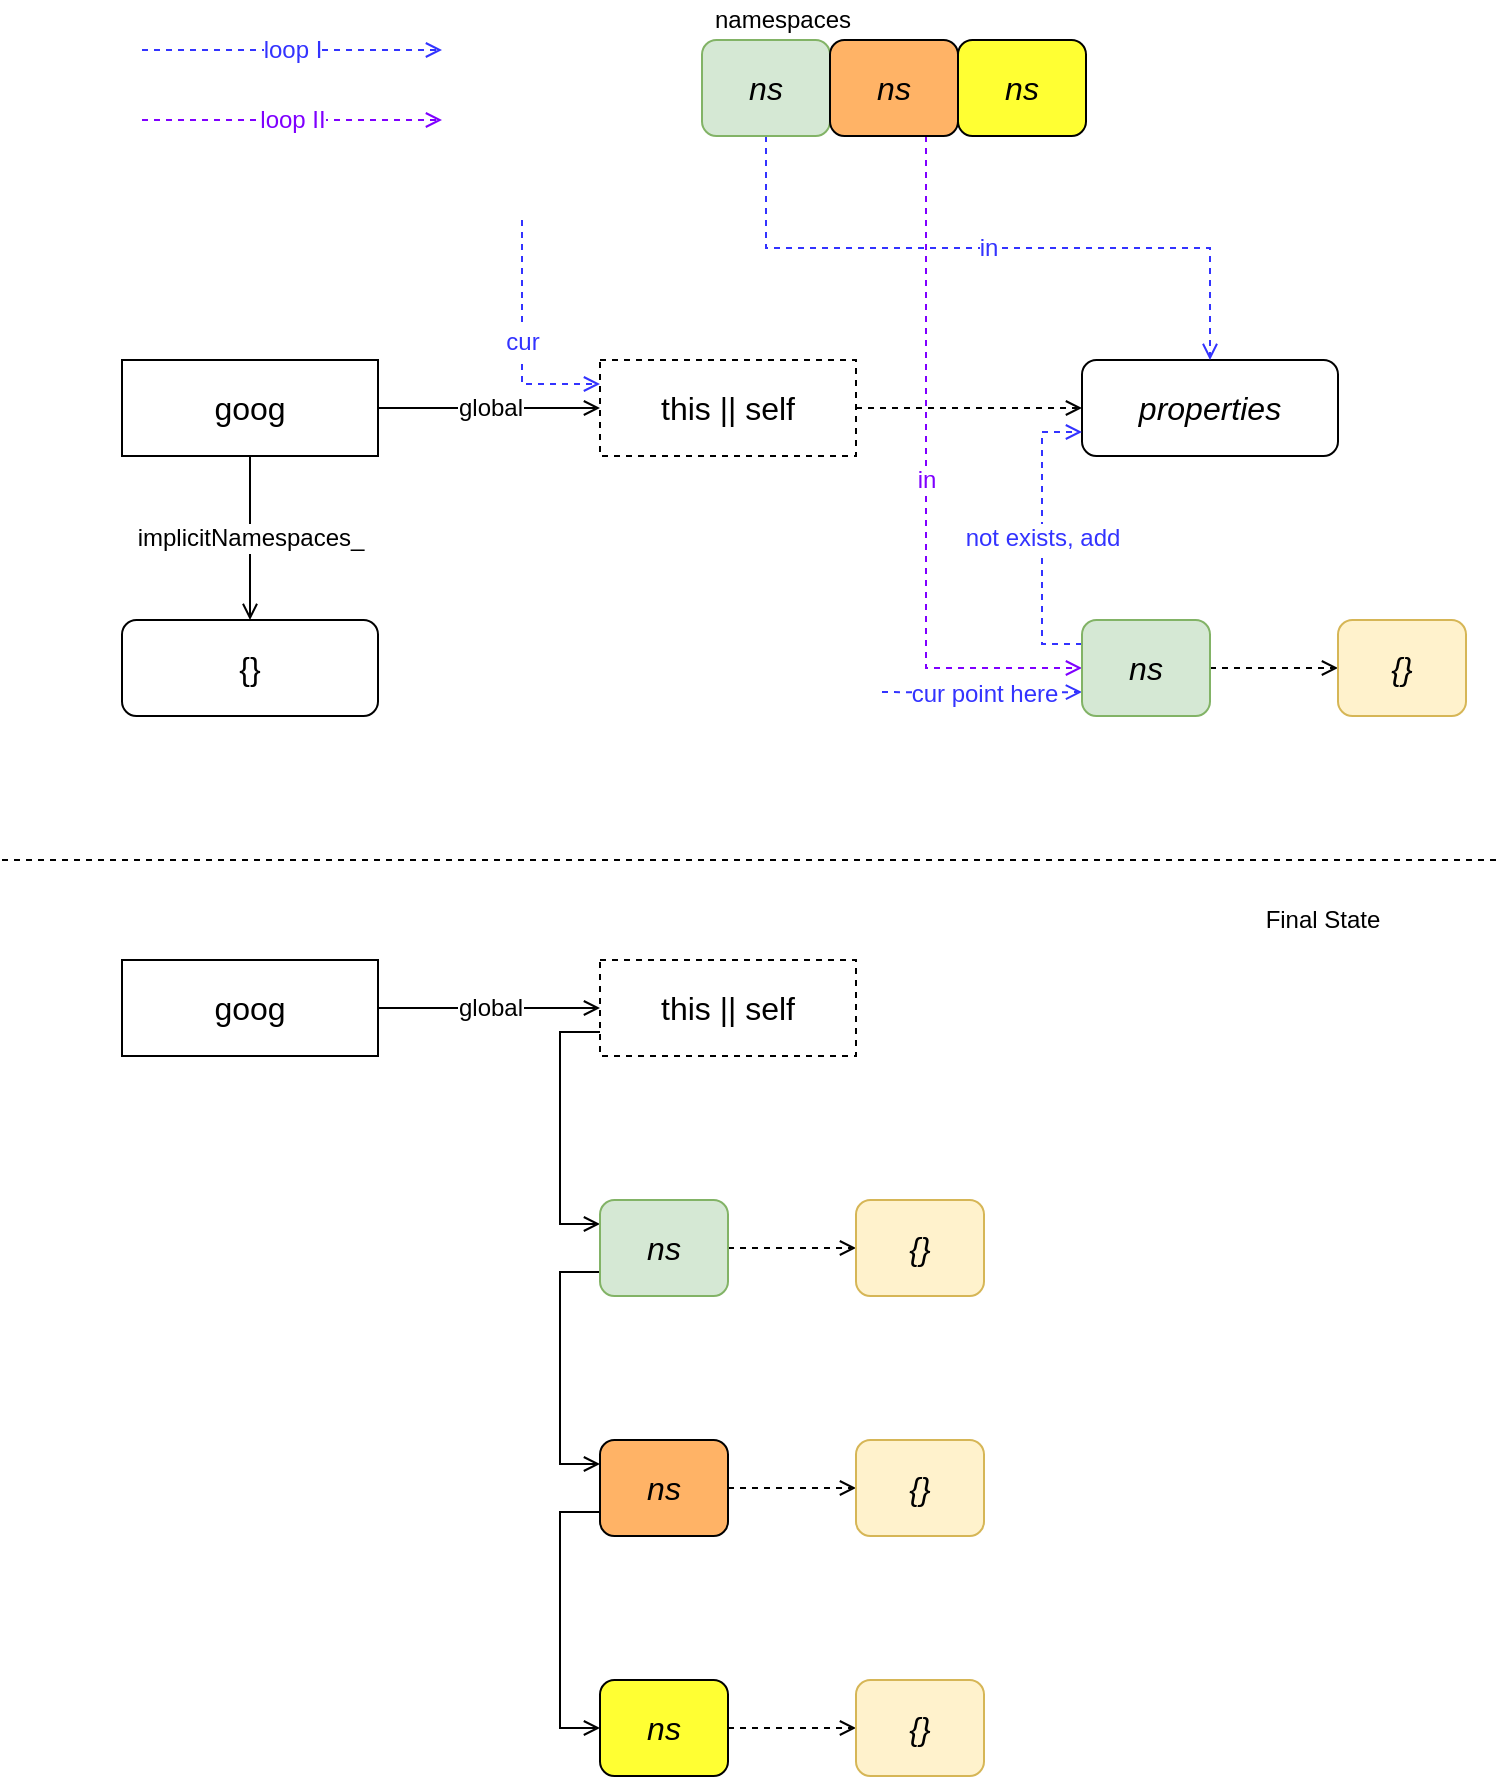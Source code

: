 <mxfile version="12.6.5" type="device" pages="5"><diagram id="SV51LwORP2hd0ZdU_Ahb" name="exportPath_"><mxGraphModel dx="946" dy="725" grid="1" gridSize="10" guides="1" tooltips="1" connect="1" arrows="1" fold="1" page="1" pageScale="1" pageWidth="827" pageHeight="1169" math="0" shadow="0"><root><mxCell id="0"/><mxCell id="1" parent="0"/><mxCell id="Rvs8Ji3X4N5LFnFhjuIo-3" value="global" style="edgeStyle=orthogonalEdgeStyle;rounded=0;orthogonalLoop=1;jettySize=auto;html=1;exitX=1;exitY=0.5;exitDx=0;exitDy=0;fontSize=12;endArrow=open;endFill=0;" edge="1" parent="1" source="Rvs8Ji3X4N5LFnFhjuIo-1" target="Rvs8Ji3X4N5LFnFhjuIo-2"><mxGeometry relative="1" as="geometry"/></mxCell><mxCell id="Rvs8Ji3X4N5LFnFhjuIo-5" value="implicitNamespaces_" style="edgeStyle=orthogonalEdgeStyle;rounded=0;orthogonalLoop=1;jettySize=auto;html=1;exitX=0.5;exitY=1;exitDx=0;exitDy=0;endArrow=open;endFill=0;fontSize=12;" edge="1" parent="1" source="Rvs8Ji3X4N5LFnFhjuIo-1" target="Rvs8Ji3X4N5LFnFhjuIo-4"><mxGeometry relative="1" as="geometry"/></mxCell><mxCell id="Rvs8Ji3X4N5LFnFhjuIo-1" value="goog" style="rounded=0;whiteSpace=wrap;html=1;fontSize=16;" vertex="1" parent="1"><mxGeometry x="80" y="270" width="128" height="48" as="geometry"/></mxCell><mxCell id="Rvs8Ji3X4N5LFnFhjuIo-10" value="cur" style="edgeStyle=orthogonalEdgeStyle;rounded=0;orthogonalLoop=1;jettySize=auto;html=1;endArrow=open;endFill=0;fontSize=12;entryX=0;entryY=0.25;entryDx=0;entryDy=0;dashed=1;fontColor=#3333FF;strokeColor=#3333FF;" edge="1" parent="1" target="Rvs8Ji3X4N5LFnFhjuIo-2"><mxGeometry relative="1" as="geometry"><mxPoint x="280" y="270" as="targetPoint"/><mxPoint x="280" y="200" as="sourcePoint"/><Array as="points"><mxPoint x="280" y="282"/></Array></mxGeometry></mxCell><mxCell id="Rvs8Ji3X4N5LFnFhjuIo-12" style="edgeStyle=orthogonalEdgeStyle;rounded=0;orthogonalLoop=1;jettySize=auto;html=1;exitX=1;exitY=0.5;exitDx=0;exitDy=0;entryX=0;entryY=0.5;entryDx=0;entryDy=0;dashed=1;endArrow=open;endFill=0;fontSize=12;" edge="1" parent="1" source="Rvs8Ji3X4N5LFnFhjuIo-2" target="Rvs8Ji3X4N5LFnFhjuIo-11"><mxGeometry relative="1" as="geometry"/></mxCell><mxCell id="Rvs8Ji3X4N5LFnFhjuIo-2" value="this || self" style="rounded=0;whiteSpace=wrap;html=1;fontSize=16;dashed=1;" vertex="1" parent="1"><mxGeometry x="319" y="270" width="128" height="48" as="geometry"/></mxCell><mxCell id="Rvs8Ji3X4N5LFnFhjuIo-4" value="{}" style="rounded=1;whiteSpace=wrap;html=1;fontSize=16;" vertex="1" parent="1"><mxGeometry x="80" y="400" width="128" height="48" as="geometry"/></mxCell><mxCell id="Rvs8Ji3X4N5LFnFhjuIo-11" value="properties" style="rounded=1;whiteSpace=wrap;html=1;fontSize=16;fontStyle=2" vertex="1" parent="1"><mxGeometry x="560" y="270" width="128" height="48" as="geometry"/></mxCell><mxCell id="Rvs8Ji3X4N5LFnFhjuIo-16" value="in" style="edgeStyle=orthogonalEdgeStyle;rounded=0;orthogonalLoop=1;jettySize=auto;html=1;exitX=0.5;exitY=1;exitDx=0;exitDy=0;entryX=0.5;entryY=0;entryDx=0;entryDy=0;dashed=1;endArrow=open;endFill=0;fontSize=12;fontColor=#3333FF;strokeColor=#3333FF;" edge="1" parent="1" source="Rvs8Ji3X4N5LFnFhjuIo-13" target="Rvs8Ji3X4N5LFnFhjuIo-11"><mxGeometry relative="1" as="geometry"/></mxCell><mxCell id="Rvs8Ji3X4N5LFnFhjuIo-13" value="ns" style="rounded=1;whiteSpace=wrap;html=1;fontSize=16;fontStyle=2;fillColor=#d5e8d4;strokeColor=#82b366;" vertex="1" parent="1"><mxGeometry x="370" y="110" width="64" height="48" as="geometry"/></mxCell><mxCell id="Rvs8Ji3X4N5LFnFhjuIo-22" value="in" style="edgeStyle=orthogonalEdgeStyle;rounded=0;orthogonalLoop=1;jettySize=auto;html=1;exitX=0.75;exitY=1;exitDx=0;exitDy=0;entryX=0;entryY=0.5;entryDx=0;entryDy=0;dashed=1;endArrow=open;endFill=0;fontSize=12;strokeColor=#7F00FF;fontColor=#7F00FF;" edge="1" parent="1" source="Rvs8Ji3X4N5LFnFhjuIo-14" target="Rvs8Ji3X4N5LFnFhjuIo-17"><mxGeometry relative="1" as="geometry"/></mxCell><mxCell id="Rvs8Ji3X4N5LFnFhjuIo-14" value="ns" style="rounded=1;whiteSpace=wrap;html=1;fontSize=16;fontStyle=2;fillColor=#FFB366;" vertex="1" parent="1"><mxGeometry x="434" y="110" width="64" height="48" as="geometry"/></mxCell><mxCell id="Rvs8Ji3X4N5LFnFhjuIo-15" value="ns" style="rounded=1;whiteSpace=wrap;html=1;fontSize=16;fontStyle=2;fillColor=#FFFF33;" vertex="1" parent="1"><mxGeometry x="498" y="110" width="64" height="48" as="geometry"/></mxCell><mxCell id="Rvs8Ji3X4N5LFnFhjuIo-18" value="not exists, add" style="edgeStyle=orthogonalEdgeStyle;rounded=0;orthogonalLoop=1;jettySize=auto;html=1;exitX=0;exitY=0.25;exitDx=0;exitDy=0;entryX=0;entryY=0.75;entryDx=0;entryDy=0;dashed=1;endArrow=open;endFill=0;fontSize=12;fontColor=#3333FF;strokeColor=#3333FF;" edge="1" parent="1" source="Rvs8Ji3X4N5LFnFhjuIo-17" target="Rvs8Ji3X4N5LFnFhjuIo-11"><mxGeometry relative="1" as="geometry"/></mxCell><mxCell id="Rvs8Ji3X4N5LFnFhjuIo-19" value="cur point here" style="edgeStyle=orthogonalEdgeStyle;rounded=0;orthogonalLoop=1;jettySize=auto;html=1;dashed=1;endArrow=open;endFill=0;fontSize=12;entryX=0;entryY=0.75;entryDx=0;entryDy=0;fontColor=#3333FF;strokeColor=#3333FF;" edge="1" parent="1" target="Rvs8Ji3X4N5LFnFhjuIo-17"><mxGeometry relative="1" as="geometry"><mxPoint x="450" y="436" as="targetPoint"/><mxPoint x="460" y="436" as="sourcePoint"/></mxGeometry></mxCell><mxCell id="Rvs8Ji3X4N5LFnFhjuIo-21" style="edgeStyle=orthogonalEdgeStyle;rounded=0;orthogonalLoop=1;jettySize=auto;html=1;exitX=1;exitY=0.5;exitDx=0;exitDy=0;dashed=1;endArrow=open;endFill=0;fontSize=12;" edge="1" parent="1" source="Rvs8Ji3X4N5LFnFhjuIo-17" target="Rvs8Ji3X4N5LFnFhjuIo-20"><mxGeometry relative="1" as="geometry"/></mxCell><mxCell id="Rvs8Ji3X4N5LFnFhjuIo-17" value="ns" style="rounded=1;whiteSpace=wrap;html=1;fontSize=16;fontStyle=2;fillColor=#d5e8d4;strokeColor=#82b366;" vertex="1" parent="1"><mxGeometry x="560" y="400" width="64" height="48" as="geometry"/></mxCell><mxCell id="Rvs8Ji3X4N5LFnFhjuIo-20" value="{}" style="rounded=1;whiteSpace=wrap;html=1;fontSize=16;fontStyle=2;fillColor=#fff2cc;strokeColor=#d6b656;" vertex="1" parent="1"><mxGeometry x="688" y="400" width="64" height="48" as="geometry"/></mxCell><mxCell id="Rvs8Ji3X4N5LFnFhjuIo-23" value="loop I" style="edgeStyle=orthogonalEdgeStyle;rounded=0;orthogonalLoop=1;jettySize=auto;html=1;endArrow=open;endFill=0;fontSize=12;dashed=1;fontColor=#3333FF;strokeColor=#3333FF;" edge="1" parent="1"><mxGeometry relative="1" as="geometry"><mxPoint x="240" y="115" as="targetPoint"/><mxPoint x="90" y="115" as="sourcePoint"/><Array as="points"><mxPoint x="100" y="115"/></Array></mxGeometry></mxCell><mxCell id="Rvs8Ji3X4N5LFnFhjuIo-24" value="loop II" style="edgeStyle=orthogonalEdgeStyle;rounded=0;orthogonalLoop=1;jettySize=auto;html=1;dashed=1;endArrow=open;endFill=0;fontSize=12;strokeColor=#7F00FF;fontColor=#7F00FF;" edge="1" parent="1"><mxGeometry relative="1" as="geometry"><mxPoint x="90" y="150" as="sourcePoint"/><mxPoint x="240" y="150" as="targetPoint"/></mxGeometry></mxCell><mxCell id="Rvs8Ji3X4N5LFnFhjuIo-27" value="global" style="edgeStyle=orthogonalEdgeStyle;rounded=0;orthogonalLoop=1;jettySize=auto;html=1;exitX=1;exitY=0.5;exitDx=0;exitDy=0;entryX=0;entryY=0.5;entryDx=0;entryDy=0;endArrow=open;endFill=0;strokeColor=#000000;fontSize=12;fontColor=#000000;" edge="1" parent="1" source="Rvs8Ji3X4N5LFnFhjuIo-25" target="Rvs8Ji3X4N5LFnFhjuIo-26"><mxGeometry relative="1" as="geometry"/></mxCell><mxCell id="Rvs8Ji3X4N5LFnFhjuIo-25" value="goog" style="rounded=0;whiteSpace=wrap;html=1;fontSize=16;" vertex="1" parent="1"><mxGeometry x="80" y="570" width="128" height="48" as="geometry"/></mxCell><mxCell id="Rvs8Ji3X4N5LFnFhjuIo-29" style="edgeStyle=orthogonalEdgeStyle;rounded=0;orthogonalLoop=1;jettySize=auto;html=1;exitX=0;exitY=0.75;exitDx=0;exitDy=0;entryX=0;entryY=0.25;entryDx=0;entryDy=0;endArrow=open;endFill=0;strokeColor=#000000;fontSize=12;fontColor=#000000;" edge="1" parent="1" source="Rvs8Ji3X4N5LFnFhjuIo-26" target="Rvs8Ji3X4N5LFnFhjuIo-28"><mxGeometry relative="1" as="geometry"/></mxCell><mxCell id="Rvs8Ji3X4N5LFnFhjuIo-26" value="this || self" style="rounded=0;whiteSpace=wrap;html=1;fontSize=16;dashed=1;" vertex="1" parent="1"><mxGeometry x="319" y="570" width="128" height="48" as="geometry"/></mxCell><mxCell id="Rvs8Ji3X4N5LFnFhjuIo-31" style="edgeStyle=orthogonalEdgeStyle;rounded=0;orthogonalLoop=1;jettySize=auto;html=1;exitX=1;exitY=0.5;exitDx=0;exitDy=0;endArrow=open;endFill=0;strokeColor=#000000;fontSize=12;fontColor=#000000;dashed=1;" edge="1" parent="1" source="Rvs8Ji3X4N5LFnFhjuIo-28" target="Rvs8Ji3X4N5LFnFhjuIo-30"><mxGeometry relative="1" as="geometry"/></mxCell><mxCell id="Rvs8Ji3X4N5LFnFhjuIo-34" style="edgeStyle=orthogonalEdgeStyle;rounded=0;orthogonalLoop=1;jettySize=auto;html=1;exitX=0;exitY=0.75;exitDx=0;exitDy=0;entryX=0;entryY=0.25;entryDx=0;entryDy=0;endArrow=open;endFill=0;strokeColor=#000000;fontSize=12;fontColor=#000000;" edge="1" parent="1" source="Rvs8Ji3X4N5LFnFhjuIo-28" target="Rvs8Ji3X4N5LFnFhjuIo-32"><mxGeometry relative="1" as="geometry"/></mxCell><mxCell id="Rvs8Ji3X4N5LFnFhjuIo-28" value="ns" style="rounded=1;whiteSpace=wrap;html=1;fontSize=16;fontStyle=2;fillColor=#d5e8d4;strokeColor=#82b366;" vertex="1" parent="1"><mxGeometry x="319" y="690" width="64" height="48" as="geometry"/></mxCell><mxCell id="Rvs8Ji3X4N5LFnFhjuIo-30" value="{}" style="rounded=1;whiteSpace=wrap;html=1;fontSize=16;fontStyle=2;fillColor=#fff2cc;strokeColor=#d6b656;" vertex="1" parent="1"><mxGeometry x="447" y="690" width="64" height="48" as="geometry"/></mxCell><mxCell id="Rvs8Ji3X4N5LFnFhjuIo-35" style="edgeStyle=orthogonalEdgeStyle;rounded=0;orthogonalLoop=1;jettySize=auto;html=1;exitX=1;exitY=0.5;exitDx=0;exitDy=0;entryX=0;entryY=0.5;entryDx=0;entryDy=0;endArrow=open;endFill=0;strokeColor=#000000;fontSize=12;fontColor=#000000;dashed=1;" edge="1" parent="1" source="Rvs8Ji3X4N5LFnFhjuIo-32" target="Rvs8Ji3X4N5LFnFhjuIo-33"><mxGeometry relative="1" as="geometry"/></mxCell><mxCell id="Rvs8Ji3X4N5LFnFhjuIo-40" style="edgeStyle=orthogonalEdgeStyle;rounded=0;orthogonalLoop=1;jettySize=auto;html=1;exitX=0;exitY=0.75;exitDx=0;exitDy=0;entryX=0;entryY=0.5;entryDx=0;entryDy=0;endArrow=open;endFill=0;strokeColor=#000000;fontSize=12;fontColor=#000000;" edge="1" parent="1" source="Rvs8Ji3X4N5LFnFhjuIo-32" target="Rvs8Ji3X4N5LFnFhjuIo-37"><mxGeometry relative="1" as="geometry"/></mxCell><mxCell id="Rvs8Ji3X4N5LFnFhjuIo-32" value="ns" style="rounded=1;whiteSpace=wrap;html=1;fontSize=16;fontStyle=2;fillColor=#FFB366;" vertex="1" parent="1"><mxGeometry x="319" y="810" width="64" height="48" as="geometry"/></mxCell><mxCell id="Rvs8Ji3X4N5LFnFhjuIo-33" value="{}" style="rounded=1;whiteSpace=wrap;html=1;fontSize=16;fontStyle=2;fillColor=#fff2cc;strokeColor=#d6b656;" vertex="1" parent="1"><mxGeometry x="447" y="810" width="64" height="48" as="geometry"/></mxCell><mxCell id="Rvs8Ji3X4N5LFnFhjuIo-36" value="namespaces" style="text;html=1;align=center;verticalAlign=middle;resizable=0;points=[];autosize=1;fontSize=12;fontColor=#000000;" vertex="1" parent="1"><mxGeometry x="370" y="90" width="80" height="20" as="geometry"/></mxCell><mxCell id="Rvs8Ji3X4N5LFnFhjuIo-39" style="edgeStyle=orthogonalEdgeStyle;rounded=0;orthogonalLoop=1;jettySize=auto;html=1;exitX=1;exitY=0.5;exitDx=0;exitDy=0;endArrow=open;endFill=0;strokeColor=#000000;fontSize=12;fontColor=#000000;dashed=1;" edge="1" parent="1" source="Rvs8Ji3X4N5LFnFhjuIo-37" target="Rvs8Ji3X4N5LFnFhjuIo-38"><mxGeometry relative="1" as="geometry"/></mxCell><mxCell id="Rvs8Ji3X4N5LFnFhjuIo-37" value="ns" style="rounded=1;whiteSpace=wrap;html=1;fontSize=16;fontStyle=2;fillColor=#FFFF33;" vertex="1" parent="1"><mxGeometry x="319" y="930" width="64" height="48" as="geometry"/></mxCell><mxCell id="Rvs8Ji3X4N5LFnFhjuIo-38" value="{}" style="rounded=1;whiteSpace=wrap;html=1;fontSize=16;fontStyle=2;fillColor=#fff2cc;strokeColor=#d6b656;" vertex="1" parent="1"><mxGeometry x="447" y="930" width="64" height="48" as="geometry"/></mxCell><mxCell id="Rvs8Ji3X4N5LFnFhjuIo-41" value="" style="endArrow=none;dashed=1;html=1;strokeColor=#000000;fontSize=12;fontColor=#000000;" edge="1" parent="1"><mxGeometry width="50" height="50" relative="1" as="geometry"><mxPoint x="20" y="520" as="sourcePoint"/><mxPoint x="770" y="520" as="targetPoint"/></mxGeometry></mxCell><mxCell id="Rvs8Ji3X4N5LFnFhjuIo-42" value="Final State" style="text;html=1;align=center;verticalAlign=middle;resizable=0;points=[];autosize=1;fontSize=12;fontColor=#000000;" vertex="1" parent="1"><mxGeometry x="645" y="540" width="70" height="20" as="geometry"/></mxCell></root></mxGraphModel></diagram><diagram id="JX0izSlPioS8vwcQ_xew" name="provide"><mxGraphModel dx="946" dy="725" grid="1" gridSize="10" guides="1" tooltips="1" connect="1" arrows="1" fold="1" page="1" pageScale="1" pageWidth="850" pageHeight="1100" math="0" shadow="0"><root><mxCell id="JsT83OFP6VCIZY3ame2Z-0"/><mxCell id="JsT83OFP6VCIZY3ame2Z-1" parent="JsT83OFP6VCIZY3ame2Z-0"/><mxCell id="ns4QzK5XUkSpL78kLzfG-17" value="provide" style="edgeStyle=orthogonalEdgeStyle;rounded=0;orthogonalLoop=1;jettySize=auto;html=1;exitX=0;exitY=0.5;exitDx=0;exitDy=0;entryX=0.5;entryY=0;entryDx=0;entryDy=0;dashed=1;endArrow=open;endFill=0;strokeColor=#000000;fontSize=12;fontColor=#000000;" edge="1" parent="JsT83OFP6VCIZY3ame2Z-1" source="ns4QzK5XUkSpL78kLzfG-16" target="JsT83OFP6VCIZY3ame2Z-3"><mxGeometry relative="1" as="geometry"/></mxCell><mxCell id="ns4QzK5XUkSpL78kLzfG-16" value="" style="rounded=0;whiteSpace=wrap;html=1;strokeColor=#000000;fillColor=#FFFFFF;fontSize=12;fontColor=#000000;dashed=1;" vertex="1" parent="JsT83OFP6VCIZY3ame2Z-1"><mxGeometry x="305" y="40" width="265" height="100" as="geometry"/></mxCell><mxCell id="JsT83OFP6VCIZY3ame2Z-2" value="implicitNamespaces_" style="edgeStyle=orthogonalEdgeStyle;rounded=0;orthogonalLoop=1;jettySize=auto;html=1;exitX=1;exitY=0.5;exitDx=0;exitDy=0;endArrow=open;endFill=0;fontSize=12;" edge="1" parent="JsT83OFP6VCIZY3ame2Z-1" source="JsT83OFP6VCIZY3ame2Z-3" target="JsT83OFP6VCIZY3ame2Z-4"><mxGeometry relative="1" as="geometry"/></mxCell><mxCell id="JsT83OFP6VCIZY3ame2Z-3" value="goog" style="rounded=0;whiteSpace=wrap;html=1;fontSize=16;" vertex="1" parent="JsT83OFP6VCIZY3ame2Z-1"><mxGeometry x="60" y="200" width="128" height="48" as="geometry"/></mxCell><mxCell id="ns4QzK5XUkSpL78kLzfG-13" style="edgeStyle=orthogonalEdgeStyle;rounded=0;orthogonalLoop=1;jettySize=auto;html=1;exitX=0;exitY=0.75;exitDx=0;exitDy=0;entryX=0;entryY=0.5;entryDx=0;entryDy=0;dashed=1;endArrow=open;endFill=0;strokeColor=#000000;fontSize=12;fontColor=#000000;" edge="1" parent="JsT83OFP6VCIZY3ame2Z-1" source="JsT83OFP6VCIZY3ame2Z-4" target="ns4QzK5XUkSpL78kLzfG-4"><mxGeometry relative="1" as="geometry"/></mxCell><mxCell id="ns4QzK5XUkSpL78kLzfG-14" style="edgeStyle=orthogonalEdgeStyle;rounded=0;orthogonalLoop=1;jettySize=auto;html=1;exitX=0;exitY=0.75;exitDx=0;exitDy=0;entryX=0;entryY=0.5;entryDx=0;entryDy=0;dashed=1;endArrow=open;endFill=0;strokeColor=#000000;fontSize=12;fontColor=#000000;" edge="1" parent="JsT83OFP6VCIZY3ame2Z-1" source="JsT83OFP6VCIZY3ame2Z-4" target="ns4QzK5XUkSpL78kLzfG-8"><mxGeometry relative="1" as="geometry"/></mxCell><mxCell id="ns4QzK5XUkSpL78kLzfG-15" style="edgeStyle=orthogonalEdgeStyle;rounded=0;orthogonalLoop=1;jettySize=auto;html=1;exitX=0;exitY=0.75;exitDx=0;exitDy=0;entryX=0;entryY=0.5;entryDx=0;entryDy=0;dashed=1;endArrow=open;endFill=0;strokeColor=#000000;fontSize=12;fontColor=#000000;" edge="1" parent="JsT83OFP6VCIZY3ame2Z-1" source="JsT83OFP6VCIZY3ame2Z-4" target="ns4QzK5XUkSpL78kLzfG-11"><mxGeometry relative="1" as="geometry"/></mxCell><mxCell id="JsT83OFP6VCIZY3ame2Z-4" value="&lt;i&gt;keys&lt;/i&gt;" style="rounded=1;whiteSpace=wrap;html=1;fontSize=16;" vertex="1" parent="JsT83OFP6VCIZY3ame2Z-1"><mxGeometry x="340" y="200" width="128" height="48" as="geometry"/></mxCell><mxCell id="ns4QzK5XUkSpL78kLzfG-0" value="a" style="rounded=1;whiteSpace=wrap;html=1;fontSize=16;fontStyle=2;fillColor=#FFFFFF;strokeColor=#000000;" vertex="1" parent="JsT83OFP6VCIZY3ame2Z-1"><mxGeometry x="340" y="70" width="64" height="48" as="geometry"/></mxCell><mxCell id="ns4QzK5XUkSpL78kLzfG-1" value="b" style="rounded=1;whiteSpace=wrap;html=1;fontSize=16;fontStyle=2;fillColor=#FFFFFF;" vertex="1" parent="JsT83OFP6VCIZY3ame2Z-1"><mxGeometry x="404" y="70" width="64" height="48" as="geometry"/></mxCell><mxCell id="ns4QzK5XUkSpL78kLzfG-2" value="c" style="rounded=1;whiteSpace=wrap;html=1;fontSize=16;fontStyle=2;fillColor=#FFFFFF;" vertex="1" parent="JsT83OFP6VCIZY3ame2Z-1"><mxGeometry x="468" y="70" width="64" height="48" as="geometry"/></mxCell><mxCell id="ns4QzK5XUkSpL78kLzfG-3" value="name" style="text;html=1;align=center;verticalAlign=middle;resizable=0;points=[];autosize=1;fontSize=12;fontColor=#000000;" vertex="1" parent="JsT83OFP6VCIZY3ame2Z-1"><mxGeometry x="340" y="50" width="50" height="20" as="geometry"/></mxCell><mxCell id="ns4QzK5XUkSpL78kLzfG-6" style="edgeStyle=orthogonalEdgeStyle;rounded=0;orthogonalLoop=1;jettySize=auto;html=1;exitX=1;exitY=0.5;exitDx=0;exitDy=0;dashed=1;endArrow=open;endFill=0;strokeColor=#000000;fontSize=12;fontColor=#000000;" edge="1" parent="JsT83OFP6VCIZY3ame2Z-1" source="ns4QzK5XUkSpL78kLzfG-4" target="ns4QzK5XUkSpL78kLzfG-5"><mxGeometry relative="1" as="geometry"/></mxCell><mxCell id="ns4QzK5XUkSpL78kLzfG-4" value="a.b.c" style="rounded=1;whiteSpace=wrap;html=1;fontSize=16;fontStyle=2;fillColor=#FFFFFF;strokeColor=#000000;" vertex="1" parent="JsT83OFP6VCIZY3ame2Z-1"><mxGeometry x="340" y="300" width="64" height="48" as="geometry"/></mxCell><mxCell id="ns4QzK5XUkSpL78kLzfG-5" value="True" style="rounded=1;whiteSpace=wrap;html=1;fontSize=16;fontStyle=2;fillColor=#FFFFFF;strokeColor=#000000;" vertex="1" parent="JsT83OFP6VCIZY3ame2Z-1"><mxGeometry x="490" y="300" width="64" height="48" as="geometry"/></mxCell><mxCell id="ns4QzK5XUkSpL78kLzfG-7" style="edgeStyle=orthogonalEdgeStyle;rounded=0;orthogonalLoop=1;jettySize=auto;html=1;exitX=1;exitY=0.5;exitDx=0;exitDy=0;dashed=1;endArrow=open;endFill=0;strokeColor=#000000;fontSize=12;fontColor=#000000;" edge="1" parent="JsT83OFP6VCIZY3ame2Z-1" source="ns4QzK5XUkSpL78kLzfG-8" target="ns4QzK5XUkSpL78kLzfG-9"><mxGeometry relative="1" as="geometry"/></mxCell><mxCell id="ns4QzK5XUkSpL78kLzfG-8" value="a.b" style="rounded=1;whiteSpace=wrap;html=1;fontSize=16;fontStyle=2;fillColor=#FFFFFF;strokeColor=#000000;" vertex="1" parent="JsT83OFP6VCIZY3ame2Z-1"><mxGeometry x="340" y="400" width="64" height="48" as="geometry"/></mxCell><mxCell id="ns4QzK5XUkSpL78kLzfG-9" value="True" style="rounded=1;whiteSpace=wrap;html=1;fontSize=16;fontStyle=2;fillColor=#FFFFFF;strokeColor=#000000;" vertex="1" parent="JsT83OFP6VCIZY3ame2Z-1"><mxGeometry x="490" y="400" width="64" height="48" as="geometry"/></mxCell><mxCell id="ns4QzK5XUkSpL78kLzfG-10" style="edgeStyle=orthogonalEdgeStyle;rounded=0;orthogonalLoop=1;jettySize=auto;html=1;exitX=1;exitY=0.5;exitDx=0;exitDy=0;dashed=1;endArrow=open;endFill=0;strokeColor=#000000;fontSize=12;fontColor=#000000;" edge="1" parent="JsT83OFP6VCIZY3ame2Z-1" source="ns4QzK5XUkSpL78kLzfG-11" target="ns4QzK5XUkSpL78kLzfG-12"><mxGeometry relative="1" as="geometry"/></mxCell><mxCell id="ns4QzK5XUkSpL78kLzfG-11" value="a" style="rounded=1;whiteSpace=wrap;html=1;fontSize=16;fontStyle=2;fillColor=#FFFFFF;strokeColor=#000000;" vertex="1" parent="JsT83OFP6VCIZY3ame2Z-1"><mxGeometry x="340" y="500" width="64" height="48" as="geometry"/></mxCell><mxCell id="ns4QzK5XUkSpL78kLzfG-12" value="True" style="rounded=1;whiteSpace=wrap;html=1;fontSize=16;fontStyle=2;fillColor=#FFFFFF;strokeColor=#000000;" vertex="1" parent="JsT83OFP6VCIZY3ame2Z-1"><mxGeometry x="490" y="500" width="64" height="48" as="geometry"/></mxCell></root></mxGraphModel></diagram><diagram id="4_L_f70NL3kCg3avevOt" name="get-object-by-name"><mxGraphModel dx="946" dy="725" grid="1" gridSize="10" guides="1" tooltips="1" connect="1" arrows="1" fold="1" page="1" pageScale="1" pageWidth="850" pageHeight="1100" math="0" shadow="0"><root><mxCell id="38UtGRCv6tyr88ja0mde-0"/><mxCell id="38UtGRCv6tyr88ja0mde-1" parent="38UtGRCv6tyr88ja0mde-0"/><mxCell id="HOrlszRQvSW1Hj2Oc0Qs-0" value="global" style="edgeStyle=orthogonalEdgeStyle;rounded=0;orthogonalLoop=1;jettySize=auto;html=1;exitX=1;exitY=0.5;exitDx=0;exitDy=0;fontSize=12;endArrow=open;endFill=0;entryX=0;entryY=0.5;entryDx=0;entryDy=0;" edge="1" parent="38UtGRCv6tyr88ja0mde-1" source="HOrlszRQvSW1Hj2Oc0Qs-1" target="SgWk_8mvvWJE-rFIJrUn-0"><mxGeometry relative="1" as="geometry"><mxPoint x="299" y="134" as="targetPoint"/></mxGeometry></mxCell><mxCell id="HOrlszRQvSW1Hj2Oc0Qs-1" value="goog" style="rounded=0;whiteSpace=wrap;html=1;fontSize=16;" vertex="1" parent="38UtGRCv6tyr88ja0mde-1"><mxGeometry x="60" y="110" width="128" height="48" as="geometry"/></mxCell><mxCell id="C0_z1zx7meMi4V-jBJEY-3" value="a" style="edgeStyle=orthogonalEdgeStyle;rounded=0;orthogonalLoop=1;jettySize=auto;html=1;exitX=0.5;exitY=1;exitDx=0;exitDy=0;endArrow=open;endFill=0;strokeColor=#000000;fontSize=12;fontColor=#000000;" edge="1" parent="38UtGRCv6tyr88ja0mde-1" source="SgWk_8mvvWJE-rFIJrUn-0" target="SgWk_8mvvWJE-rFIJrUn-3"><mxGeometry relative="1" as="geometry"/></mxCell><mxCell id="SgWk_8mvvWJE-rFIJrUn-0" value="object" style="rounded=1;whiteSpace=wrap;html=1;fontSize=16;fontStyle=2" vertex="1" parent="38UtGRCv6tyr88ja0mde-1"><mxGeometry x="310" y="110" width="128" height="48" as="geometry"/></mxCell><mxCell id="C0_z1zx7meMi4V-jBJEY-4" value="b" style="edgeStyle=orthogonalEdgeStyle;rounded=0;orthogonalLoop=1;jettySize=auto;html=1;exitX=0.5;exitY=1;exitDx=0;exitDy=0;entryX=0.5;entryY=0;entryDx=0;entryDy=0;endArrow=open;endFill=0;strokeColor=#000000;fontSize=12;fontColor=#000000;" edge="1" parent="38UtGRCv6tyr88ja0mde-1" source="SgWk_8mvvWJE-rFIJrUn-3" target="SgWk_8mvvWJE-rFIJrUn-4"><mxGeometry relative="1" as="geometry"/></mxCell><mxCell id="SgWk_8mvvWJE-rFIJrUn-3" value="object" style="rounded=1;whiteSpace=wrap;html=1;fontSize=16;fontStyle=2" vertex="1" parent="38UtGRCv6tyr88ja0mde-1"><mxGeometry x="310" y="240" width="128" height="48" as="geometry"/></mxCell><mxCell id="C0_z1zx7meMi4V-jBJEY-6" value="c" style="edgeStyle=orthogonalEdgeStyle;rounded=0;orthogonalLoop=1;jettySize=auto;html=1;exitX=0.5;exitY=1;exitDx=0;exitDy=0;endArrow=open;endFill=0;strokeColor=#000000;fontSize=12;fontColor=#000000;" edge="1" parent="38UtGRCv6tyr88ja0mde-1" source="SgWk_8mvvWJE-rFIJrUn-4" target="C0_z1zx7meMi4V-jBJEY-5"><mxGeometry relative="1" as="geometry"/></mxCell><mxCell id="SgWk_8mvvWJE-rFIJrUn-4" value="object" style="rounded=1;whiteSpace=wrap;html=1;fontSize=16;fontStyle=2" vertex="1" parent="38UtGRCv6tyr88ja0mde-1"><mxGeometry x="310" y="370" width="128" height="48" as="geometry"/></mxCell><mxCell id="SgWk_8mvvWJE-rFIJrUn-7" value="cur" style="edgeStyle=orthogonalEdgeStyle;rounded=0;orthogonalLoop=1;jettySize=auto;html=1;dashed=1;endArrow=open;endFill=0;strokeColor=#000000;fontSize=12;fontColor=#000000;entryX=0;entryY=0.25;entryDx=0;entryDy=0;" edge="1" parent="38UtGRCv6tyr88ja0mde-1" target="SgWk_8mvvWJE-rFIJrUn-0"><mxGeometry relative="1" as="geometry"><mxPoint x="320" y="46" as="targetPoint"/><mxPoint x="250" y="40" as="sourcePoint"/><Array as="points"><mxPoint x="250" y="40"/><mxPoint x="250" y="122"/></Array></mxGeometry></mxCell><mxCell id="C0_z1zx7meMi4V-jBJEY-0" value="a" style="rounded=1;whiteSpace=wrap;html=1;fontSize=16;fontStyle=2;fillColor=#FFFFFF;strokeColor=#000000;" vertex="1" parent="38UtGRCv6tyr88ja0mde-1"><mxGeometry x="600" y="110" width="64" height="48" as="geometry"/></mxCell><mxCell id="C0_z1zx7meMi4V-jBJEY-1" value="b" style="rounded=1;whiteSpace=wrap;html=1;fontSize=16;fontStyle=2;fillColor=#FFFFFF;" vertex="1" parent="38UtGRCv6tyr88ja0mde-1"><mxGeometry x="664" y="110" width="64" height="48" as="geometry"/></mxCell><mxCell id="C0_z1zx7meMi4V-jBJEY-2" value="c" style="rounded=1;whiteSpace=wrap;html=1;fontSize=16;fontStyle=2;fillColor=#FFFFFF;" vertex="1" parent="38UtGRCv6tyr88ja0mde-1"><mxGeometry x="728" y="110" width="64" height="48" as="geometry"/></mxCell><mxCell id="C0_z1zx7meMi4V-jBJEY-8" value="return" style="edgeStyle=orthogonalEdgeStyle;rounded=0;orthogonalLoop=1;jettySize=auto;html=1;endArrow=open;endFill=0;strokeColor=#000000;fontSize=12;fontColor=#000000;entryX=1;entryY=0.5;entryDx=0;entryDy=0;" edge="1" parent="38UtGRCv6tyr88ja0mde-1" target="C0_z1zx7meMi4V-jBJEY-5"><mxGeometry relative="1" as="geometry"><mxPoint x="560" y="524" as="targetPoint"/><mxPoint x="560" y="524" as="sourcePoint"/></mxGeometry></mxCell><mxCell id="C0_z1zx7meMi4V-jBJEY-5" value="object" style="rounded=1;whiteSpace=wrap;html=1;fontSize=16;fontStyle=2" vertex="1" parent="38UtGRCv6tyr88ja0mde-1"><mxGeometry x="310" y="500" width="128" height="48" as="geometry"/></mxCell><mxCell id="C0_z1zx7meMi4V-jBJEY-7" value="iteration" style="endArrow=open;html=1;strokeColor=#000000;fontSize=12;fontColor=#000000;endFill=0;" edge="1" parent="38UtGRCv6tyr88ja0mde-1"><mxGeometry width="50" height="50" relative="1" as="geometry"><mxPoint x="600" y="180" as="sourcePoint"/><mxPoint x="790" y="180" as="targetPoint"/></mxGeometry></mxCell></root></mxGraphModel></diagram><diagram id="cka8_oIkVD333f5iYX99" name="add-dependency"><mxGraphModel dx="946" dy="725" grid="1" gridSize="10" guides="1" tooltips="1" connect="1" arrows="1" fold="1" page="1" pageScale="1" pageWidth="850" pageHeight="1100" math="0" shadow="0"><root><mxCell id="ChONRKQERmRVKp9KCy5i-0"/><mxCell id="ChONRKQERmRVKp9KCy5i-1" parent="ChONRKQERmRVKp9KCy5i-0"/><mxCell id="QCe7IJ7WEisL34lLV4UH-43" value="" style="rounded=0;whiteSpace=wrap;html=1;glass=0;dashed=1;strokeColor=#000000;fillColor=#FFFFFF;fontSize=12;fontColor=#000000;" vertex="1" parent="ChONRKQERmRVKp9KCy5i-1"><mxGeometry x="250" y="400" width="500" height="390" as="geometry"/></mxCell><mxCell id="QCe7IJ7WEisL34lLV4UH-2" value="debugLoader_" style="edgeStyle=orthogonalEdgeStyle;rounded=0;orthogonalLoop=1;jettySize=auto;html=1;exitX=1;exitY=0.5;exitDx=0;exitDy=0;entryX=0;entryY=0.5;entryDx=0;entryDy=0;endArrow=open;endFill=0;strokeColor=#000000;fontSize=12;fontColor=#000000;" edge="1" parent="ChONRKQERmRVKp9KCy5i-1" source="QCe7IJ7WEisL34lLV4UH-0" target="QCe7IJ7WEisL34lLV4UH-1"><mxGeometry relative="1" as="geometry"/></mxCell><mxCell id="QCe7IJ7WEisL34lLV4UH-4" value="DebugLoader_" style="edgeStyle=orthogonalEdgeStyle;rounded=0;orthogonalLoop=1;jettySize=auto;html=1;exitX=1;exitY=0.25;exitDx=0;exitDy=0;entryX=0;entryY=0.5;entryDx=0;entryDy=0;endArrow=open;endFill=0;strokeColor=#000000;fontSize=12;fontColor=#000000;" edge="1" parent="ChONRKQERmRVKp9KCy5i-1" source="QCe7IJ7WEisL34lLV4UH-0" target="QCe7IJ7WEisL34lLV4UH-3"><mxGeometry relative="1" as="geometry"/></mxCell><mxCell id="QCe7IJ7WEisL34lLV4UH-16" value="Dependency" style="edgeStyle=orthogonalEdgeStyle;rounded=0;orthogonalLoop=1;jettySize=auto;html=1;exitX=0.5;exitY=1;exitDx=0;exitDy=0;entryX=0.5;entryY=0;entryDx=0;entryDy=0;endArrow=open;endFill=0;strokeColor=#000000;fontSize=12;fontColor=#000000;" edge="1" parent="ChONRKQERmRVKp9KCy5i-1" source="QCe7IJ7WEisL34lLV4UH-0" target="QCe7IJ7WEisL34lLV4UH-15"><mxGeometry relative="1" as="geometry"/></mxCell><mxCell id="QCe7IJ7WEisL34lLV4UH-22" value="addDenpendency" style="edgeStyle=orthogonalEdgeStyle;rounded=0;orthogonalLoop=1;jettySize=auto;html=1;exitX=0.5;exitY=0;exitDx=0;exitDy=0;entryX=0.5;entryY=1;entryDx=0;entryDy=0;endArrow=open;endFill=0;strokeColor=#000000;fontSize=12;fontColor=#000000;" edge="1" parent="ChONRKQERmRVKp9KCy5i-1" source="QCe7IJ7WEisL34lLV4UH-0" target="QCe7IJ7WEisL34lLV4UH-21"><mxGeometry relative="1" as="geometry"/></mxCell><mxCell id="QCe7IJ7WEisL34lLV4UH-0" value="goog" style="rounded=0;whiteSpace=wrap;html=1;fontSize=16;" vertex="1" parent="ChONRKQERmRVKp9KCy5i-1"><mxGeometry x="40" y="280" width="128" height="48" as="geometry"/></mxCell><mxCell id="QCe7IJ7WEisL34lLV4UH-7" value="idToPath_" style="edgeStyle=orthogonalEdgeStyle;rounded=0;orthogonalLoop=1;jettySize=auto;html=1;exitX=1;exitY=0.75;exitDx=0;exitDy=0;endArrow=open;endFill=0;strokeColor=#000000;fontSize=12;fontColor=#000000;entryX=0;entryY=0.5;entryDx=0;entryDy=0;" edge="1" parent="ChONRKQERmRVKp9KCy5i-1" source="QCe7IJ7WEisL34lLV4UH-1" target="QCe7IJ7WEisL34lLV4UH-6"><mxGeometry relative="1" as="geometry"/></mxCell><mxCell id="QCe7IJ7WEisL34lLV4UH-9" value="dependencies_" style="edgeStyle=orthogonalEdgeStyle;rounded=0;orthogonalLoop=1;jettySize=auto;html=1;exitX=0.5;exitY=1;exitDx=0;exitDy=0;entryX=0.5;entryY=0;entryDx=0;entryDy=0;endArrow=open;endFill=0;strokeColor=#000000;fontSize=12;fontColor=#000000;" edge="1" parent="ChONRKQERmRVKp9KCy5i-1" source="QCe7IJ7WEisL34lLV4UH-1" target="QCe7IJ7WEisL34lLV4UH-8"><mxGeometry relative="1" as="geometry"/></mxCell><mxCell id="QCe7IJ7WEisL34lLV4UH-13" value="depsToLoad_" style="edgeStyle=orthogonalEdgeStyle;rounded=0;orthogonalLoop=1;jettySize=auto;html=1;exitX=1;exitY=0.25;exitDx=0;exitDy=0;entryX=0;entryY=0.25;entryDx=0;entryDy=0;endArrow=open;endFill=0;strokeColor=#000000;fontSize=12;fontColor=#000000;" edge="1" parent="ChONRKQERmRVKp9KCy5i-1" source="QCe7IJ7WEisL34lLV4UH-1" target="QCe7IJ7WEisL34lLV4UH-10"><mxGeometry relative="1" as="geometry"/></mxCell><mxCell id="QCe7IJ7WEisL34lLV4UH-1" value="object" style="rounded=1;whiteSpace=wrap;html=1;fontSize=16;fontStyle=2" vertex="1" parent="ChONRKQERmRVKp9KCy5i-1"><mxGeometry x="290" y="280" width="128" height="48" as="geometry"/></mxCell><mxCell id="QCe7IJ7WEisL34lLV4UH-5" value="New" style="edgeStyle=orthogonalEdgeStyle;rounded=0;orthogonalLoop=1;jettySize=auto;html=1;exitX=0.5;exitY=1;exitDx=0;exitDy=0;endArrow=open;endFill=0;strokeColor=#000000;fontSize=12;fontColor=#000000;dashed=1;" edge="1" parent="ChONRKQERmRVKp9KCy5i-1" source="QCe7IJ7WEisL34lLV4UH-3" target="QCe7IJ7WEisL34lLV4UH-1"><mxGeometry relative="1" as="geometry"/></mxCell><mxCell id="QCe7IJ7WEisL34lLV4UH-18" style="edgeStyle=orthogonalEdgeStyle;rounded=0;orthogonalLoop=1;jettySize=auto;html=1;exitX=1;exitY=0.5;exitDx=0;exitDy=0;endArrow=open;endFill=0;strokeColor=#000000;fontSize=12;fontColor=#000000;" edge="1" parent="ChONRKQERmRVKp9KCy5i-1" source="QCe7IJ7WEisL34lLV4UH-3" target="QCe7IJ7WEisL34lLV4UH-17"><mxGeometry relative="1" as="geometry"/></mxCell><mxCell id="QCe7IJ7WEisL34lLV4UH-3" value="Function" style="rounded=0;whiteSpace=wrap;html=1;fontSize=16;glass=0;" vertex="1" parent="ChONRKQERmRVKp9KCy5i-1"><mxGeometry x="290" y="140" width="128" height="48" as="geometry"/></mxCell><mxCell id="QCe7IJ7WEisL34lLV4UH-36" style="edgeStyle=orthogonalEdgeStyle;rounded=0;orthogonalLoop=1;jettySize=auto;html=1;exitX=0.25;exitY=1;exitDx=0;exitDy=0;entryX=0.5;entryY=0;entryDx=0;entryDy=0;endArrow=open;endFill=0;strokeColor=#000000;fontSize=12;fontColor=#000000;" edge="1" parent="ChONRKQERmRVKp9KCy5i-1" source="QCe7IJ7WEisL34lLV4UH-6" target="QCe7IJ7WEisL34lLV4UH-33"><mxGeometry relative="1" as="geometry"/></mxCell><mxCell id="QCe7IJ7WEisL34lLV4UH-37" style="edgeStyle=orthogonalEdgeStyle;rounded=0;orthogonalLoop=1;jettySize=auto;html=1;exitX=0.75;exitY=1;exitDx=0;exitDy=0;entryX=0.5;entryY=0;entryDx=0;entryDy=0;endArrow=open;endFill=0;strokeColor=#000000;fontSize=12;fontColor=#000000;" edge="1" parent="ChONRKQERmRVKp9KCy5i-1" source="QCe7IJ7WEisL34lLV4UH-6" target="QCe7IJ7WEisL34lLV4UH-34"><mxGeometry relative="1" as="geometry"/></mxCell><mxCell id="QCe7IJ7WEisL34lLV4UH-6" value="object" style="rounded=1;whiteSpace=wrap;html=1;fontSize=16;fontStyle=2" vertex="1" parent="ChONRKQERmRVKp9KCy5i-1"><mxGeometry x="540" y="430" width="128" height="48" as="geometry"/></mxCell><mxCell id="QCe7IJ7WEisL34lLV4UH-28" value="path" style="edgeStyle=orthogonalEdgeStyle;rounded=0;orthogonalLoop=1;jettySize=auto;html=1;exitX=1;exitY=0.75;exitDx=0;exitDy=0;entryX=1;entryY=0.25;entryDx=0;entryDy=0;endArrow=open;endFill=0;strokeColor=#000000;fontSize=12;fontColor=#000000;" edge="1" parent="ChONRKQERmRVKp9KCy5i-1" source="QCe7IJ7WEisL34lLV4UH-8" target="QCe7IJ7WEisL34lLV4UH-26"><mxGeometry relative="1" as="geometry"/></mxCell><mxCell id="QCe7IJ7WEisL34lLV4UH-8" value="object" style="rounded=1;whiteSpace=wrap;html=1;fontSize=16;fontStyle=2" vertex="1" parent="ChONRKQERmRVKp9KCy5i-1"><mxGeometry x="290" y="420" width="128" height="48" as="geometry"/></mxCell><mxCell id="QCe7IJ7WEisL34lLV4UH-10" value="" style="rounded=1;whiteSpace=wrap;html=1;fontSize=16;fontStyle=2" vertex="1" parent="ChONRKQERmRVKp9KCy5i-1"><mxGeometry x="540" y="280" width="36" height="48" as="geometry"/></mxCell><mxCell id="QCe7IJ7WEisL34lLV4UH-11" value="" style="rounded=1;whiteSpace=wrap;html=1;fontSize=16;fontStyle=2" vertex="1" parent="ChONRKQERmRVKp9KCy5i-1"><mxGeometry x="576" y="280" width="36" height="48" as="geometry"/></mxCell><mxCell id="QCe7IJ7WEisL34lLV4UH-12" value="" style="rounded=1;whiteSpace=wrap;html=1;fontSize=16;fontStyle=2" vertex="1" parent="ChONRKQERmRVKp9KCy5i-1"><mxGeometry x="612" y="280" width="36" height="48" as="geometry"/></mxCell><mxCell id="QCe7IJ7WEisL34lLV4UH-25" value="New" style="edgeStyle=orthogonalEdgeStyle;rounded=0;orthogonalLoop=1;jettySize=auto;html=1;exitX=1;exitY=0.75;exitDx=0;exitDy=0;entryX=0;entryY=0.5;entryDx=0;entryDy=0;dashed=1;endArrow=open;endFill=0;strokeColor=#000000;fontSize=12;fontColor=#000000;" edge="1" parent="ChONRKQERmRVKp9KCy5i-1" source="QCe7IJ7WEisL34lLV4UH-15" target="QCe7IJ7WEisL34lLV4UH-26"><mxGeometry relative="1" as="geometry"/></mxCell><mxCell id="QCe7IJ7WEisL34lLV4UH-15" value="Function" style="rounded=0;whiteSpace=wrap;html=1;fontSize=16;glass=0;" vertex="1" parent="ChONRKQERmRVKp9KCy5i-1"><mxGeometry x="40" y="560" width="128" height="48" as="geometry"/></mxCell><mxCell id="QCe7IJ7WEisL34lLV4UH-20" value="addDependency" style="edgeStyle=orthogonalEdgeStyle;rounded=0;orthogonalLoop=1;jettySize=auto;html=1;exitX=1;exitY=0.5;exitDx=0;exitDy=0;endArrow=open;endFill=0;strokeColor=#000000;fontSize=12;fontColor=#000000;" edge="1" parent="ChONRKQERmRVKp9KCy5i-1" source="QCe7IJ7WEisL34lLV4UH-17" target="QCe7IJ7WEisL34lLV4UH-19"><mxGeometry relative="1" as="geometry"/></mxCell><mxCell id="QCe7IJ7WEisL34lLV4UH-17" value="prototype" style="rounded=0;whiteSpace=wrap;html=1;fontSize=16;glass=0;" vertex="1" parent="ChONRKQERmRVKp9KCy5i-1"><mxGeometry x="540" y="140" width="128" height="48" as="geometry"/></mxCell><mxCell id="QCe7IJ7WEisL34lLV4UH-44" value="effects" style="edgeStyle=orthogonalEdgeStyle;rounded=0;orthogonalLoop=1;jettySize=auto;html=1;exitX=0.5;exitY=1;exitDx=0;exitDy=0;entryX=1;entryY=0.5;entryDx=0;entryDy=0;endArrow=open;endFill=0;strokeColor=#000000;fontSize=12;fontColor=#000000;dashed=1;" edge="1" parent="ChONRKQERmRVKp9KCy5i-1" source="QCe7IJ7WEisL34lLV4UH-19" target="QCe7IJ7WEisL34lLV4UH-43"><mxGeometry relative="1" as="geometry"/></mxCell><mxCell id="QCe7IJ7WEisL34lLV4UH-19" value="Function" style="rounded=0;whiteSpace=wrap;html=1;fontSize=16;glass=0;" vertex="1" parent="ChONRKQERmRVKp9KCy5i-1"><mxGeometry x="790" y="140" width="128" height="48" as="geometry"/></mxCell><mxCell id="QCe7IJ7WEisL34lLV4UH-23" value="call" style="edgeStyle=orthogonalEdgeStyle;rounded=0;orthogonalLoop=1;jettySize=auto;html=1;exitX=0.5;exitY=0;exitDx=0;exitDy=0;entryX=0.5;entryY=0;entryDx=0;entryDy=0;endArrow=open;endFill=0;strokeColor=#000000;fontSize=12;fontColor=#000000;dashed=1;" edge="1" parent="ChONRKQERmRVKp9KCy5i-1" source="QCe7IJ7WEisL34lLV4UH-21" target="QCe7IJ7WEisL34lLV4UH-19"><mxGeometry relative="1" as="geometry"/></mxCell><mxCell id="QCe7IJ7WEisL34lLV4UH-21" value="Function" style="rounded=0;whiteSpace=wrap;html=1;fontSize=16;glass=0;" vertex="1" parent="ChONRKQERmRVKp9KCy5i-1"><mxGeometry x="40" y="140" width="128" height="48" as="geometry"/></mxCell><mxCell id="QCe7IJ7WEisL34lLV4UH-24" value="String" style="rounded=1;whiteSpace=wrap;html=1;fontSize=16;fontStyle=2" vertex="1" parent="ChONRKQERmRVKp9KCy5i-1"><mxGeometry x="290" y="560" width="128" height="48" as="geometry"/></mxCell><mxCell id="QCe7IJ7WEisL34lLV4UH-27" value="path" style="edgeStyle=orthogonalEdgeStyle;rounded=0;orthogonalLoop=1;jettySize=auto;html=1;exitX=0.5;exitY=0;exitDx=0;exitDy=0;entryX=0.5;entryY=1;entryDx=0;entryDy=0;endArrow=open;endFill=0;strokeColor=#000000;fontSize=12;fontColor=#000000;" edge="1" parent="ChONRKQERmRVKp9KCy5i-1" source="QCe7IJ7WEisL34lLV4UH-26" target="QCe7IJ7WEisL34lLV4UH-24"><mxGeometry relative="1" as="geometry"/></mxCell><mxCell id="QCe7IJ7WEisL34lLV4UH-32" value="requires" style="edgeStyle=orthogonalEdgeStyle;rounded=0;orthogonalLoop=1;jettySize=auto;html=1;exitX=1;exitY=0.75;exitDx=0;exitDy=0;entryX=0;entryY=0.75;entryDx=0;entryDy=0;endArrow=open;endFill=0;strokeColor=#000000;fontSize=12;fontColor=#000000;" edge="1" parent="ChONRKQERmRVKp9KCy5i-1" source="QCe7IJ7WEisL34lLV4UH-26" target="QCe7IJ7WEisL34lLV4UH-29"><mxGeometry relative="1" as="geometry"/></mxCell><mxCell id="QCe7IJ7WEisL34lLV4UH-26" value="object" style="rounded=1;whiteSpace=wrap;html=1;fontSize=16;fontStyle=2" vertex="1" parent="ChONRKQERmRVKp9KCy5i-1"><mxGeometry x="290" y="700" width="128" height="48" as="geometry"/></mxCell><mxCell id="QCe7IJ7WEisL34lLV4UH-29" value="" style="rounded=1;whiteSpace=wrap;html=1;fontSize=16;fontStyle=2" vertex="1" parent="ChONRKQERmRVKp9KCy5i-1"><mxGeometry x="530" y="700" width="36" height="48" as="geometry"/></mxCell><mxCell id="QCe7IJ7WEisL34lLV4UH-30" value="" style="rounded=1;whiteSpace=wrap;html=1;fontSize=16;fontStyle=2" vertex="1" parent="ChONRKQERmRVKp9KCy5i-1"><mxGeometry x="566" y="700" width="36" height="48" as="geometry"/></mxCell><mxCell id="QCe7IJ7WEisL34lLV4UH-31" value="" style="rounded=1;whiteSpace=wrap;html=1;fontSize=16;fontStyle=2" vertex="1" parent="ChONRKQERmRVKp9KCy5i-1"><mxGeometry x="602" y="700" width="36" height="48" as="geometry"/></mxCell><mxCell id="QCe7IJ7WEisL34lLV4UH-38" style="edgeStyle=orthogonalEdgeStyle;rounded=0;orthogonalLoop=1;jettySize=auto;html=1;exitX=0.25;exitY=1;exitDx=0;exitDy=0;entryX=0.75;entryY=1;entryDx=0;entryDy=0;endArrow=open;endFill=0;strokeColor=#000000;fontSize=12;fontColor=#000000;" edge="1" parent="ChONRKQERmRVKp9KCy5i-1" source="QCe7IJ7WEisL34lLV4UH-33" target="QCe7IJ7WEisL34lLV4UH-24"><mxGeometry relative="1" as="geometry"/></mxCell><mxCell id="QCe7IJ7WEisL34lLV4UH-33" value="P" style="rounded=1;whiteSpace=wrap;html=1;fontSize=16;fontStyle=2" vertex="1" parent="ChONRKQERmRVKp9KCy5i-1"><mxGeometry x="554" y="560" width="36" height="48" as="geometry"/></mxCell><mxCell id="QCe7IJ7WEisL34lLV4UH-39" style="edgeStyle=orthogonalEdgeStyle;rounded=0;orthogonalLoop=1;jettySize=auto;html=1;exitX=0.25;exitY=0;exitDx=0;exitDy=0;entryX=0.75;entryY=0;entryDx=0;entryDy=0;endArrow=open;endFill=0;strokeColor=#000000;fontSize=12;fontColor=#000000;" edge="1" parent="ChONRKQERmRVKp9KCy5i-1" source="QCe7IJ7WEisL34lLV4UH-34" target="QCe7IJ7WEisL34lLV4UH-24"><mxGeometry relative="1" as="geometry"/></mxCell><mxCell id="QCe7IJ7WEisL34lLV4UH-34" value="P" style="rounded=1;whiteSpace=wrap;html=1;fontSize=16;fontStyle=2" vertex="1" parent="ChONRKQERmRVKp9KCy5i-1"><mxGeometry x="618" y="560" width="36" height="48" as="geometry"/></mxCell><mxCell id="QCe7IJ7WEisL34lLV4UH-40" value="Provides" style="text;html=1;align=center;verticalAlign=middle;resizable=0;points=[];autosize=1;fontSize=12;fontColor=#000000;" vertex="1" parent="ChONRKQERmRVKp9KCy5i-1"><mxGeometry x="660" y="574" width="60" height="20" as="geometry"/></mxCell><mxCell id="QCe7IJ7WEisL34lLV4UH-41" value="Requires" style="text;html=1;align=center;verticalAlign=middle;resizable=0;points=[];autosize=1;fontSize=12;fontColor=#000000;" vertex="1" parent="ChONRKQERmRVKp9KCy5i-1"><mxGeometry x="530" y="760" width="60" height="20" as="geometry"/></mxCell></root></mxGraphModel></diagram><diagram id="2bfc2eY9eUDpe2CsbsrG" name="require"><mxGraphModel dx="946" dy="725" grid="1" gridSize="10" guides="1" tooltips="1" connect="1" arrows="1" fold="1" page="1" pageScale="1" pageWidth="850" pageHeight="1100" math="0" shadow="0"><root><mxCell id="xVW9G5MW2binEVvP_Zx4-0"/><mxCell id="xVW9G5MW2binEVvP_Zx4-1" parent="xVW9G5MW2binEVvP_Zx4-0"/><mxCell id="oYymwbtiYDZ06h_KbGR8-0" value="" style="rounded=0;whiteSpace=wrap;html=1;glass=0;dashed=1;strokeColor=#000000;fillColor=#FFFFFF;fontSize=12;fontColor=#000000;" vertex="1" parent="xVW9G5MW2binEVvP_Zx4-1"><mxGeometry x="328" y="390" width="132" height="90" as="geometry"/></mxCell><mxCell id="KvxZUZrjBoGCnPXfP7pI-0" value="debugLoader_" style="edgeStyle=orthogonalEdgeStyle;rounded=0;orthogonalLoop=1;jettySize=auto;html=1;exitX=1;exitY=0.5;exitDx=0;exitDy=0;entryX=0;entryY=0.5;entryDx=0;entryDy=0;endArrow=open;endFill=0;strokeColor=#000000;fontSize=12;fontColor=#000000;" edge="1" parent="xVW9G5MW2binEVvP_Zx4-1" source="KvxZUZrjBoGCnPXfP7pI-1" target="KvxZUZrjBoGCnPXfP7pI-2"><mxGeometry relative="1" as="geometry"/></mxCell><mxCell id="KvxZUZrjBoGCnPXfP7pI-1" value="goog" style="rounded=0;whiteSpace=wrap;html=1;fontSize=16;" vertex="1" parent="xVW9G5MW2binEVvP_Zx4-1"><mxGeometry x="90" y="80" width="128" height="48" as="geometry"/></mxCell><mxCell id="mc3R-ecaaYg-tLbTNfFY-8" value="depsToLoad_" style="edgeStyle=orthogonalEdgeStyle;rounded=0;orthogonalLoop=1;jettySize=auto;html=1;exitX=0;exitY=0.75;exitDx=0;exitDy=0;entryX=0;entryY=0.5;entryDx=0;entryDy=0;endArrow=open;endFill=0;strokeColor=#000000;fontSize=12;fontColor=#000000;" edge="1" parent="xVW9G5MW2binEVvP_Zx4-1" source="KvxZUZrjBoGCnPXfP7pI-2" target="mc3R-ecaaYg-tLbTNfFY-5"><mxGeometry relative="1" as="geometry"/></mxCell><mxCell id="KvxZUZrjBoGCnPXfP7pI-2" value="object" style="rounded=1;whiteSpace=wrap;html=1;fontSize=16;fontStyle=2" vertex="1" parent="xVW9G5MW2binEVvP_Zx4-1"><mxGeometry x="340" y="80" width="128" height="48" as="geometry"/></mxCell><mxCell id="EOoy2DQPQ9j5wRzRMy2n-0" value="idToPath_" style="edgeStyle=orthogonalEdgeStyle;rounded=0;orthogonalLoop=1;jettySize=auto;html=1;exitX=1;exitY=0.5;exitDx=0;exitDy=0;endArrow=open;endFill=0;strokeColor=#000000;fontSize=12;fontColor=#000000;entryX=0;entryY=0.5;entryDx=0;entryDy=0;" edge="1" parent="xVW9G5MW2binEVvP_Zx4-1" target="EOoy2DQPQ9j5wRzRMy2n-1" source="KvxZUZrjBoGCnPXfP7pI-2"><mxGeometry relative="1" as="geometry"><mxPoint x="500" y="-34" as="sourcePoint"/></mxGeometry></mxCell><mxCell id="0eyavxBryrDWp7M-Wpvs-3" value="I. find" style="edgeStyle=orthogonalEdgeStyle;rounded=0;orthogonalLoop=1;jettySize=auto;html=1;exitX=0;exitY=0.75;exitDx=0;exitDy=0;entryX=0;entryY=0.5;entryDx=0;entryDy=0;dashed=1;endArrow=open;endFill=0;strokeColor=#000000;fontSize=12;fontColor=#000000;" edge="1" parent="xVW9G5MW2binEVvP_Zx4-1" source="EOoy2DQPQ9j5wRzRMy2n-1" target="0eyavxBryrDWp7M-Wpvs-0"><mxGeometry relative="1" as="geometry"/></mxCell><mxCell id="EOoy2DQPQ9j5wRzRMy2n-1" value="object" style="rounded=1;whiteSpace=wrap;html=1;fontSize=16;fontStyle=2" vertex="1" parent="xVW9G5MW2binEVvP_Zx4-1"><mxGeometry x="622" y="80" width="128" height="48" as="geometry"/></mxCell><mxCell id="0eyavxBryrDWp7M-Wpvs-2" value="locate" style="edgeStyle=orthogonalEdgeStyle;rounded=0;orthogonalLoop=1;jettySize=auto;html=1;exitX=1;exitY=0.5;exitDx=0;exitDy=0;dashed=1;endArrow=open;endFill=0;strokeColor=#000000;fontSize=12;fontColor=#000000;" edge="1" parent="xVW9G5MW2binEVvP_Zx4-1" source="0eyavxBryrDWp7M-Wpvs-0" target="0eyavxBryrDWp7M-Wpvs-1"><mxGeometry relative="1" as="geometry"/></mxCell><mxCell id="0eyavxBryrDWp7M-Wpvs-0" value="P" style="rounded=1;whiteSpace=wrap;html=1;fontSize=16;fontStyle=2" vertex="1" parent="xVW9G5MW2binEVvP_Zx4-1"><mxGeometry x="622" y="190" width="36" height="48" as="geometry"/></mxCell><mxCell id="0eyavxBryrDWp7M-Wpvs-1" value="Path" style="rounded=1;whiteSpace=wrap;html=1;fontSize=16;fontStyle=2" vertex="1" parent="xVW9G5MW2binEVvP_Zx4-1"><mxGeometry x="750" y="190" width="64" height="48" as="geometry"/></mxCell><mxCell id="mUbk9L6TdMl5sJu42rYX-0" value="dependencies_" style="edgeStyle=orthogonalEdgeStyle;rounded=0;orthogonalLoop=1;jettySize=auto;html=1;entryX=0.5;entryY=0;entryDx=0;entryDy=0;endArrow=open;endFill=0;strokeColor=#000000;fontSize=12;fontColor=#000000;exitX=0.5;exitY=1;exitDx=0;exitDy=0;" edge="1" parent="xVW9G5MW2binEVvP_Zx4-1" target="mUbk9L6TdMl5sJu42rYX-1" source="KvxZUZrjBoGCnPXfP7pI-2"><mxGeometry relative="1" as="geometry"><mxPoint x="440" y="160" as="sourcePoint"/></mxGeometry></mxCell><mxCell id="mUbk9L6TdMl5sJu42rYX-3" value="II. Path" style="edgeStyle=orthogonalEdgeStyle;rounded=0;orthogonalLoop=1;jettySize=auto;html=1;exitX=0.5;exitY=1;exitDx=0;exitDy=0;entryX=0.5;entryY=0;entryDx=0;entryDy=0;dashed=1;endArrow=open;endFill=0;strokeColor=#000000;fontSize=12;fontColor=#000000;" edge="1" parent="xVW9G5MW2binEVvP_Zx4-1" source="mUbk9L6TdMl5sJu42rYX-1" target="mUbk9L6TdMl5sJu42rYX-2"><mxGeometry relative="1" as="geometry"/></mxCell><mxCell id="mUbk9L6TdMl5sJu42rYX-1" value="object" style="rounded=1;whiteSpace=wrap;html=1;fontSize=16;fontStyle=2" vertex="1" parent="xVW9G5MW2binEVvP_Zx4-1"><mxGeometry x="340" y="190" width="128" height="48" as="geometry"/></mxCell><mxCell id="mc3R-ecaaYg-tLbTNfFY-3" value="requires" style="edgeStyle=orthogonalEdgeStyle;rounded=0;orthogonalLoop=1;jettySize=auto;html=1;exitX=1;exitY=0.5;exitDx=0;exitDy=0;dashed=1;endArrow=open;endFill=0;strokeColor=#000000;fontSize=12;fontColor=#000000;" edge="1" parent="xVW9G5MW2binEVvP_Zx4-1" source="mUbk9L6TdMl5sJu42rYX-2" target="mc3R-ecaaYg-tLbTNfFY-0"><mxGeometry relative="1" as="geometry"/></mxCell><mxCell id="mUbk9L6TdMl5sJu42rYX-2" value="dependency" style="rounded=1;whiteSpace=wrap;html=1;fontSize=16;fontStyle=2" vertex="1" parent="xVW9G5MW2binEVvP_Zx4-1"><mxGeometry x="340" y="300" width="128" height="48" as="geometry"/></mxCell><mxCell id="mc3R-ecaaYg-tLbTNfFY-0" value="" style="rounded=1;whiteSpace=wrap;html=1;fontSize=16;fontStyle=2" vertex="1" parent="xVW9G5MW2binEVvP_Zx4-1"><mxGeometry x="622" y="300" width="36" height="48" as="geometry"/></mxCell><mxCell id="mc3R-ecaaYg-tLbTNfFY-1" value="" style="rounded=1;whiteSpace=wrap;html=1;fontSize=16;fontStyle=2" vertex="1" parent="xVW9G5MW2binEVvP_Zx4-1"><mxGeometry x="658" y="300" width="36" height="48" as="geometry"/></mxCell><mxCell id="mc3R-ecaaYg-tLbTNfFY-2" value="" style="rounded=1;whiteSpace=wrap;html=1;fontSize=16;fontStyle=2" vertex="1" parent="xVW9G5MW2binEVvP_Zx4-1"><mxGeometry x="694" y="300" width="36" height="48" as="geometry"/></mxCell><mxCell id="mc3R-ecaaYg-tLbTNfFY-4" value="III. require" style="endArrow=open;html=1;dashed=1;strokeColor=#000000;fontSize=12;fontColor=#000000;endFill=0;" edge="1" parent="xVW9G5MW2binEVvP_Zx4-1"><mxGeometry width="50" height="50" relative="1" as="geometry"><mxPoint x="610" y="370" as="sourcePoint"/><mxPoint x="740" y="370" as="targetPoint"/></mxGeometry></mxCell><mxCell id="mc3R-ecaaYg-tLbTNfFY-5" value="" style="rounded=1;whiteSpace=wrap;html=1;fontSize=16;fontStyle=2" vertex="1" parent="xVW9G5MW2binEVvP_Zx4-1"><mxGeometry x="340" y="410" width="36" height="48" as="geometry"/></mxCell><mxCell id="mc3R-ecaaYg-tLbTNfFY-6" value="" style="rounded=1;whiteSpace=wrap;html=1;fontSize=16;fontStyle=2" vertex="1" parent="xVW9G5MW2binEVvP_Zx4-1"><mxGeometry x="376" y="410" width="36" height="48" as="geometry"/></mxCell><mxCell id="mc3R-ecaaYg-tLbTNfFY-7" value="" style="rounded=1;whiteSpace=wrap;html=1;fontSize=16;fontStyle=2" vertex="1" parent="xVW9G5MW2binEVvP_Zx4-1"><mxGeometry x="412" y="410" width="36" height="48" as="geometry"/></mxCell><mxCell id="oYymwbtiYDZ06h_KbGR8-2" value="effects" style="text;html=1;align=center;verticalAlign=middle;resizable=0;points=[];autosize=1;fontSize=12;fontColor=#000000;" vertex="1" parent="xVW9G5MW2binEVvP_Zx4-1"><mxGeometry x="328" y="480" width="50" height="20" as="geometry"/></mxCell></root></mxGraphModel></diagram></mxfile>